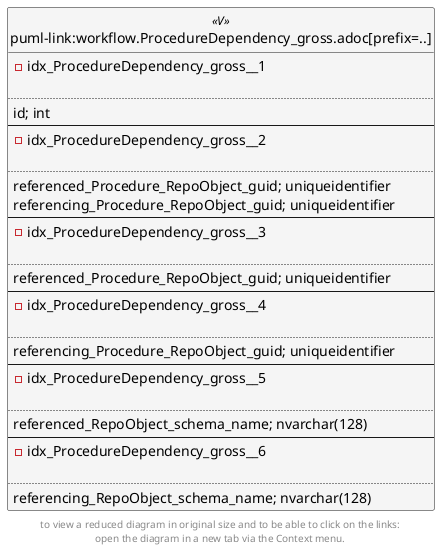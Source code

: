 @startuml
left to right direction
'top to bottom direction
hide circle
'avoide "." issues:
set namespaceSeparator none


skinparam class {
  BackgroundColor White
  BackgroundColor<<FN>> Yellow
  BackgroundColor<<FS>> Yellow
  BackgroundColor<<FT>> LightGray
  BackgroundColor<<IF>> Yellow
  BackgroundColor<<IS>> Yellow
  BackgroundColor<<P>> Aqua
  BackgroundColor<<PC>> Aqua
  BackgroundColor<<SN>> Yellow
  BackgroundColor<<SO>> SlateBlue
  BackgroundColor<<TF>> LightGray
  BackgroundColor<<TR>> Tomato
  BackgroundColor<<U>> White
  BackgroundColor<<V>> WhiteSmoke
  BackgroundColor<<X>> Aqua
}


entity "puml-link:workflow.ProcedureDependency_gross.adoc[prefix=..]" as workflow.ProcedureDependency_gross << V >> {
- idx_ProcedureDependency_gross__1

..
id; int
--
- idx_ProcedureDependency_gross__2

..
referenced_Procedure_RepoObject_guid; uniqueidentifier
referencing_Procedure_RepoObject_guid; uniqueidentifier
--
- idx_ProcedureDependency_gross__3

..
referenced_Procedure_RepoObject_guid; uniqueidentifier
--
- idx_ProcedureDependency_gross__4

..
referencing_Procedure_RepoObject_guid; uniqueidentifier
--
- idx_ProcedureDependency_gross__5

..
referenced_RepoObject_schema_name; nvarchar(128)
--
- idx_ProcedureDependency_gross__6

..
referencing_RepoObject_schema_name; nvarchar(128)
}


footer
to view a reduced diagram in original size and to be able to click on the links:
open the diagram in a new tab via the Context menu.
end footer

@enduml

